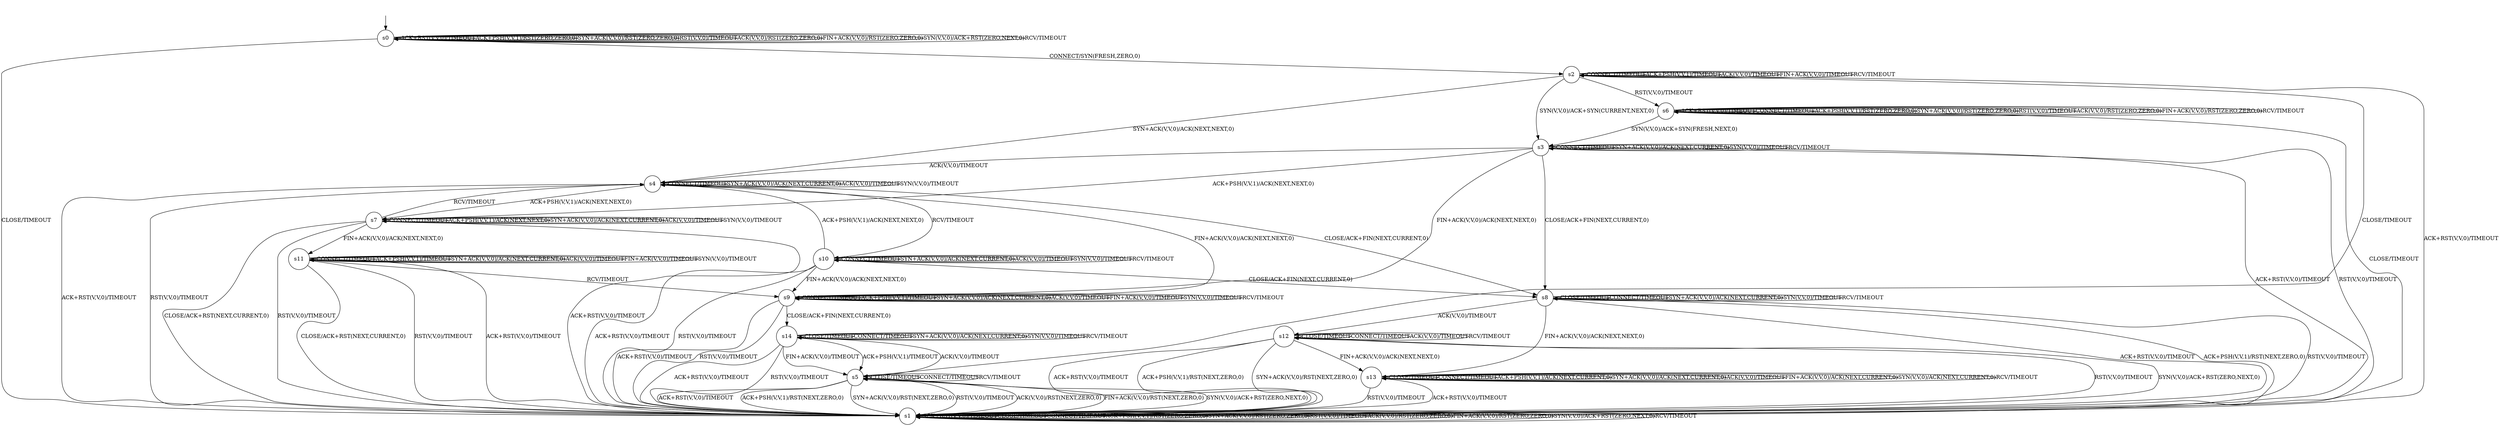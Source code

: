 /* File is from https://gitlab.com/felixwallner/learn-combinations/-/tree/master/input/mealy/principle/BenchmarkTCP */
digraph G {
	__start0 [label="" shape="none"];
	s0 [shape="circle" label="s0"];
	s0 -> s0[label="ACK+RST(V,V,0)/TIMEOUT"];
	s0 -> s1[label="CLOSE/TIMEOUT"];
	s0 -> s2[label="CONNECT/SYN(FRESH,ZERO,0)"];
	s0 -> s0[label="ACK+PSH(V,V,1)/RST(ZERO,ZERO,0)"];
	s0 -> s0[label="SYN+ACK(V,V,0)/RST(ZERO,ZERO,0)"];
	s0 -> s0[label="RST(V,V,0)/TIMEOUT"];
	s0 -> s0[label="ACK(V,V,0)/RST(ZERO,ZERO,0)"];
	s0 -> s0[label="FIN+ACK(V,V,0)/RST(ZERO,ZERO,0)"];
	s0 -> s0[label="SYN(V,V,0)/ACK+RST(ZERO,NEXT,0)"];
	s0 -> s0[label="RCV/TIMEOUT"];
	s1 [shape="circle" label="s1"];
	s1 -> s1[label="ACK+RST(V,V,0)/TIMEOUT"];
	s1 -> s1[label="CLOSE/TIMEOUT"];
	s1 -> s1[label="CONNECT/TIMEOUT"];
	s1 -> s1[label="ACK+PSH(V,V,1)/RST(ZERO,ZERO,0)"];
	s1 -> s1[label="SYN+ACK(V,V,0)/RST(ZERO,ZERO,0)"];
	s1 -> s1[label="RST(V,V,0)/TIMEOUT"];
	s1 -> s1[label="ACK(V,V,0)/RST(ZERO,ZERO,0)"];
	s1 -> s1[label="FIN+ACK(V,V,0)/RST(ZERO,ZERO,0)"];
	s1 -> s1[label="SYN(V,V,0)/ACK+RST(ZERO,NEXT,0)"];
	s1 -> s1[label="RCV/TIMEOUT"];
	s2 [shape="circle" label="s2"];
	s2 -> s1[label="ACK+RST(V,V,0)/TIMEOUT"];
	s2 -> s5[label="CLOSE/TIMEOUT"];
	s2 -> s2[label="CONNECT/TIMEOUT"];
	s2 -> s2[label="ACK+PSH(V,V,1)/TIMEOUT"];
	s2 -> s4[label="SYN+ACK(V,V,0)/ACK(NEXT,NEXT,0)"];
	s2 -> s6[label="RST(V,V,0)/TIMEOUT"];
	s2 -> s2[label="ACK(V,V,0)/TIMEOUT"];
	s2 -> s2[label="FIN+ACK(V,V,0)/TIMEOUT"];
	s2 -> s3[label="SYN(V,V,0)/ACK+SYN(CURRENT,NEXT,0)"];
	s2 -> s2[label="RCV/TIMEOUT"];
	s3 [shape="circle" label="s3"];
	s3 -> s1[label="ACK+RST(V,V,0)/TIMEOUT"];
	s3 -> s8[label="CLOSE/ACK+FIN(NEXT,CURRENT,0)"];
	s3 -> s3[label="CONNECT/TIMEOUT"];
	s3 -> s7[label="ACK+PSH(V,V,1)/ACK(NEXT,NEXT,0)"];
	s3 -> s3[label="SYN+ACK(V,V,0)/ACK(NEXT,CURRENT,0)"];
	s3 -> s1[label="RST(V,V,0)/TIMEOUT"];
	s3 -> s4[label="ACK(V,V,0)/TIMEOUT"];
	s3 -> s9[label="FIN+ACK(V,V,0)/ACK(NEXT,NEXT,0)"];
	s3 -> s3[label="SYN(V,V,0)/TIMEOUT"];
	s3 -> s3[label="RCV/TIMEOUT"];
	s4 [shape="circle" label="s4"];
	s4 -> s1[label="ACK+RST(V,V,0)/TIMEOUT"];
	s4 -> s8[label="CLOSE/ACK+FIN(NEXT,CURRENT,0)"];
	s4 -> s4[label="CONNECT/TIMEOUT"];
	s4 -> s7[label="ACK+PSH(V,V,1)/ACK(NEXT,NEXT,0)"];
	s4 -> s4[label="SYN+ACK(V,V,0)/ACK(NEXT,CURRENT,0)"];
	s4 -> s1[label="RST(V,V,0)/TIMEOUT"];
	s4 -> s4[label="ACK(V,V,0)/TIMEOUT"];
	s4 -> s9[label="FIN+ACK(V,V,0)/ACK(NEXT,NEXT,0)"];
	s4 -> s4[label="SYN(V,V,0)/TIMEOUT"];
	s4 -> s10[label="RCV/TIMEOUT"];
	s5 [shape="circle" label="s5"];
	s5 -> s1[label="ACK+RST(V,V,0)/TIMEOUT"];
	s5 -> s5[label="CLOSE/TIMEOUT"];
	s5 -> s5[label="CONNECT/TIMEOUT"];
	s5 -> s1[label="ACK+PSH(V,V,1)/RST(NEXT,ZERO,0)"];
	s5 -> s1[label="SYN+ACK(V,V,0)/RST(NEXT,ZERO,0)"];
	s5 -> s1[label="RST(V,V,0)/TIMEOUT"];
	s5 -> s1[label="ACK(V,V,0)/RST(NEXT,ZERO,0)"];
	s5 -> s1[label="FIN+ACK(V,V,0)/RST(NEXT,ZERO,0)"];
	s5 -> s1[label="SYN(V,V,0)/ACK+RST(ZERO,NEXT,0)"];
	s5 -> s5[label="RCV/TIMEOUT"];
	s6 [shape="circle" label="s6"];
	s6 -> s6[label="ACK+RST(V,V,0)/TIMEOUT"];
	s6 -> s1[label="CLOSE/TIMEOUT"];
	s6 -> s6[label="CONNECT/TIMEOUT"];
	s6 -> s6[label="ACK+PSH(V,V,1)/RST(ZERO,ZERO,0)"];
	s6 -> s6[label="SYN+ACK(V,V,0)/RST(ZERO,ZERO,0)"];
	s6 -> s6[label="RST(V,V,0)/TIMEOUT"];
	s6 -> s6[label="ACK(V,V,0)/RST(ZERO,ZERO,0)"];
	s6 -> s6[label="FIN+ACK(V,V,0)/RST(ZERO,ZERO,0)"];
	s6 -> s3[label="SYN(V,V,0)/ACK+SYN(FRESH,NEXT,0)"];
	s6 -> s6[label="RCV/TIMEOUT"];
	s7 [shape="circle" label="s7"];
	s7 -> s1[label="ACK+RST(V,V,0)/TIMEOUT"];
	s7 -> s1[label="CLOSE/ACK+RST(NEXT,CURRENT,0)"];
	s7 -> s7[label="CONNECT/TIMEOUT"];
	s7 -> s7[label="ACK+PSH(V,V,1)/ACK(NEXT,NEXT,0)"];
	s7 -> s7[label="SYN+ACK(V,V,0)/ACK(NEXT,CURRENT,0)"];
	s7 -> s1[label="RST(V,V,0)/TIMEOUT"];
	s7 -> s7[label="ACK(V,V,0)/TIMEOUT"];
	s7 -> s11[label="FIN+ACK(V,V,0)/ACK(NEXT,NEXT,0)"];
	s7 -> s7[label="SYN(V,V,0)/TIMEOUT"];
	s7 -> s4[label="RCV/TIMEOUT"];
	s8 [shape="circle" label="s8"];
	s8 -> s1[label="ACK+RST(V,V,0)/TIMEOUT"];
	s8 -> s8[label="CLOSE/TIMEOUT"];
	s8 -> s8[label="CONNECT/TIMEOUT"];
	s8 -> s1[label="ACK+PSH(V,V,1)/RST(NEXT,ZERO,0)"];
	s8 -> s8[label="SYN+ACK(V,V,0)/ACK(NEXT,CURRENT,0)"];
	s8 -> s1[label="RST(V,V,0)/TIMEOUT"];
	s8 -> s12[label="ACK(V,V,0)/TIMEOUT"];
	s8 -> s13[label="FIN+ACK(V,V,0)/ACK(NEXT,NEXT,0)"];
	s8 -> s8[label="SYN(V,V,0)/TIMEOUT"];
	s8 -> s8[label="RCV/TIMEOUT"];
	s9 [shape="circle" label="s9"];
	s9 -> s1[label="ACK+RST(V,V,0)/TIMEOUT"];
	s9 -> s14[label="CLOSE/ACK+FIN(NEXT,CURRENT,0)"];
	s9 -> s9[label="CONNECT/TIMEOUT"];
	s9 -> s9[label="ACK+PSH(V,V,1)/TIMEOUT"];
	s9 -> s9[label="SYN+ACK(V,V,0)/ACK(NEXT,CURRENT,0)"];
	s9 -> s1[label="RST(V,V,0)/TIMEOUT"];
	s9 -> s9[label="ACK(V,V,0)/TIMEOUT"];
	s9 -> s9[label="FIN+ACK(V,V,0)/TIMEOUT"];
	s9 -> s9[label="SYN(V,V,0)/TIMEOUT"];
	s9 -> s9[label="RCV/TIMEOUT"];
	s10 [shape="circle" label="s10"];
	s10 -> s1[label="ACK+RST(V,V,0)/TIMEOUT"];
	s10 -> s8[label="CLOSE/ACK+FIN(NEXT,CURRENT,0)"];
	s10 -> s10[label="CONNECT/TIMEOUT"];
	s10 -> s4[label="ACK+PSH(V,V,1)/ACK(NEXT,NEXT,0)"];
	s10 -> s10[label="SYN+ACK(V,V,0)/ACK(NEXT,CURRENT,0)"];
	s10 -> s1[label="RST(V,V,0)/TIMEOUT"];
	s10 -> s10[label="ACK(V,V,0)/TIMEOUT"];
	s10 -> s9[label="FIN+ACK(V,V,0)/ACK(NEXT,NEXT,0)"];
	s10 -> s10[label="SYN(V,V,0)/TIMEOUT"];
	s10 -> s10[label="RCV/TIMEOUT"];
	s11 [shape="circle" label="s11"];
	s11 -> s1[label="ACK+RST(V,V,0)/TIMEOUT"];
	s11 -> s1[label="CLOSE/ACK+RST(NEXT,CURRENT,0)"];
	s11 -> s11[label="CONNECT/TIMEOUT"];
	s11 -> s11[label="ACK+PSH(V,V,1)/TIMEOUT"];
	s11 -> s11[label="SYN+ACK(V,V,0)/ACK(NEXT,CURRENT,0)"];
	s11 -> s1[label="RST(V,V,0)/TIMEOUT"];
	s11 -> s11[label="ACK(V,V,0)/TIMEOUT"];
	s11 -> s11[label="FIN+ACK(V,V,0)/TIMEOUT"];
	s11 -> s11[label="SYN(V,V,0)/TIMEOUT"];
	s11 -> s9[label="RCV/TIMEOUT"];
	s12 [shape="circle" label="s12"];
	s12 -> s1[label="ACK+RST(V,V,0)/TIMEOUT"];
	s12 -> s12[label="CLOSE/TIMEOUT"];
	s12 -> s12[label="CONNECT/TIMEOUT"];
	s12 -> s1[label="ACK+PSH(V,V,1)/RST(NEXT,ZERO,0)"];
	s12 -> s1[label="SYN+ACK(V,V,0)/RST(NEXT,ZERO,0)"];
	s12 -> s1[label="RST(V,V,0)/TIMEOUT"];
	s12 -> s12[label="ACK(V,V,0)/TIMEOUT"];
	s12 -> s13[label="FIN+ACK(V,V,0)/ACK(NEXT,NEXT,0)"];
	s12 -> s1[label="SYN(V,V,0)/ACK+RST(ZERO,NEXT,0)"];
	s12 -> s12[label="RCV/TIMEOUT"];
	s13 [shape="circle" label="s13"];
	s13 -> s1[label="ACK+RST(V,V,0)/TIMEOUT"];
	s13 -> s13[label="CLOSE/TIMEOUT"];
	s13 -> s13[label="CONNECT/TIMEOUT"];
	s13 -> s13[label="ACK+PSH(V,V,1)/ACK(NEXT,CURRENT,0)"];
	s13 -> s13[label="SYN+ACK(V,V,0)/ACK(NEXT,CURRENT,0)"];
	s13 -> s1[label="RST(V,V,0)/TIMEOUT"];
	s13 -> s13[label="ACK(V,V,0)/TIMEOUT"];
	s13 -> s13[label="FIN+ACK(V,V,0)/ACK(NEXT,CURRENT,0)"];
	s13 -> s13[label="SYN(V,V,0)/ACK(NEXT,CURRENT,0)"];
	s13 -> s13[label="RCV/TIMEOUT"];
	s14 [shape="circle" label="s14"];
	s14 -> s1[label="ACK+RST(V,V,0)/TIMEOUT"];
	s14 -> s14[label="CLOSE/TIMEOUT"];
	s14 -> s14[label="CONNECT/TIMEOUT"];
	s14 -> s5[label="ACK+PSH(V,V,1)/TIMEOUT"];
	s14 -> s14[label="SYN+ACK(V,V,0)/ACK(NEXT,CURRENT,0)"];
	s14 -> s1[label="RST(V,V,0)/TIMEOUT"];
	s14 -> s5[label="ACK(V,V,0)/TIMEOUT"];
	s14 -> s5[label="FIN+ACK(V,V,0)/TIMEOUT"];
	s14 -> s14[label="SYN(V,V,0)/TIMEOUT"];
	s14 -> s14[label="RCV/TIMEOUT"];
	__start0 -> s0;
}
